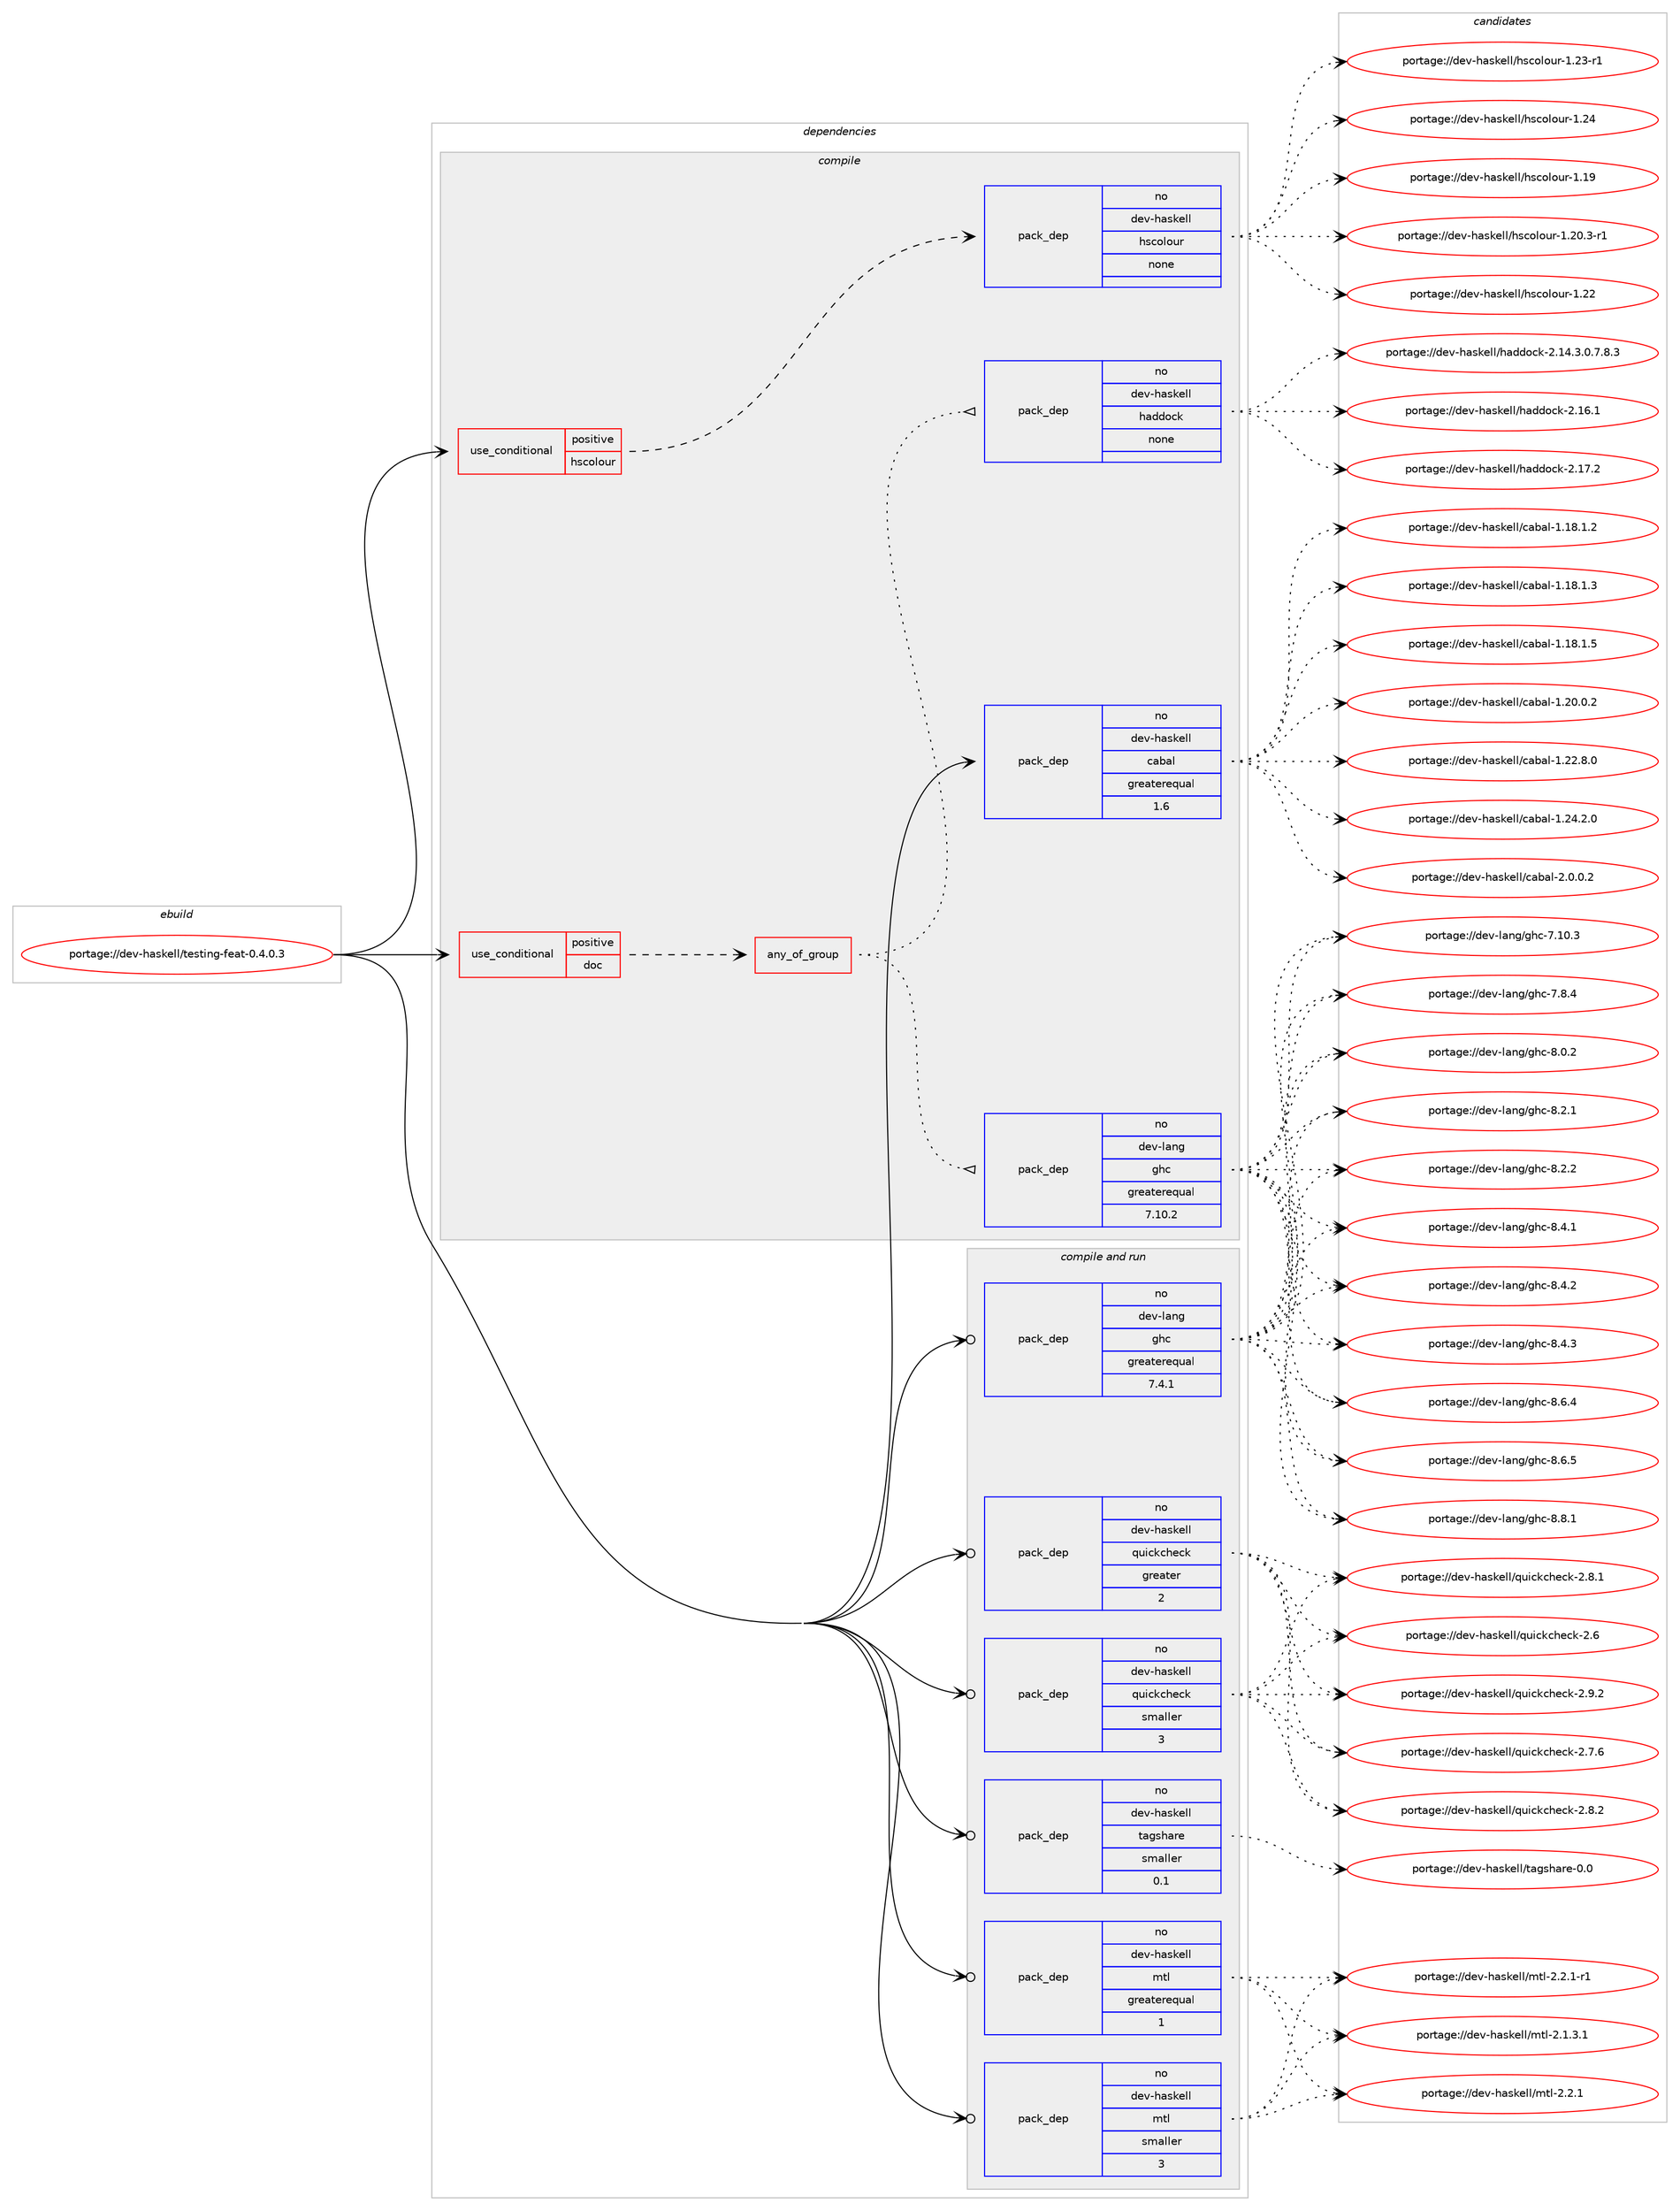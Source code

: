 digraph prolog {

# *************
# Graph options
# *************

newrank=true;
concentrate=true;
compound=true;
graph [rankdir=LR,fontname=Helvetica,fontsize=10,ranksep=1.5];#, ranksep=2.5, nodesep=0.2];
edge  [arrowhead=vee];
node  [fontname=Helvetica,fontsize=10];

# **********
# The ebuild
# **********

subgraph cluster_leftcol {
color=gray;
rank=same;
label=<<i>ebuild</i>>;
id [label="portage://dev-haskell/testing-feat-0.4.0.3", color=red, width=4, href="../dev-haskell/testing-feat-0.4.0.3.svg"];
}

# ****************
# The dependencies
# ****************

subgraph cluster_midcol {
color=gray;
label=<<i>dependencies</i>>;
subgraph cluster_compile {
fillcolor="#eeeeee";
style=filled;
label=<<i>compile</i>>;
subgraph cond17275 {
dependency80965 [label=<<TABLE BORDER="0" CELLBORDER="1" CELLSPACING="0" CELLPADDING="4"><TR><TD ROWSPAN="3" CELLPADDING="10">use_conditional</TD></TR><TR><TD>positive</TD></TR><TR><TD>doc</TD></TR></TABLE>>, shape=none, color=red];
subgraph any2425 {
dependency80966 [label=<<TABLE BORDER="0" CELLBORDER="1" CELLSPACING="0" CELLPADDING="4"><TR><TD CELLPADDING="10">any_of_group</TD></TR></TABLE>>, shape=none, color=red];subgraph pack61208 {
dependency80967 [label=<<TABLE BORDER="0" CELLBORDER="1" CELLSPACING="0" CELLPADDING="4" WIDTH="220"><TR><TD ROWSPAN="6" CELLPADDING="30">pack_dep</TD></TR><TR><TD WIDTH="110">no</TD></TR><TR><TD>dev-haskell</TD></TR><TR><TD>haddock</TD></TR><TR><TD>none</TD></TR><TR><TD></TD></TR></TABLE>>, shape=none, color=blue];
}
dependency80966:e -> dependency80967:w [weight=20,style="dotted",arrowhead="oinv"];
subgraph pack61209 {
dependency80968 [label=<<TABLE BORDER="0" CELLBORDER="1" CELLSPACING="0" CELLPADDING="4" WIDTH="220"><TR><TD ROWSPAN="6" CELLPADDING="30">pack_dep</TD></TR><TR><TD WIDTH="110">no</TD></TR><TR><TD>dev-lang</TD></TR><TR><TD>ghc</TD></TR><TR><TD>greaterequal</TD></TR><TR><TD>7.10.2</TD></TR></TABLE>>, shape=none, color=blue];
}
dependency80966:e -> dependency80968:w [weight=20,style="dotted",arrowhead="oinv"];
}
dependency80965:e -> dependency80966:w [weight=20,style="dashed",arrowhead="vee"];
}
id:e -> dependency80965:w [weight=20,style="solid",arrowhead="vee"];
subgraph cond17276 {
dependency80969 [label=<<TABLE BORDER="0" CELLBORDER="1" CELLSPACING="0" CELLPADDING="4"><TR><TD ROWSPAN="3" CELLPADDING="10">use_conditional</TD></TR><TR><TD>positive</TD></TR><TR><TD>hscolour</TD></TR></TABLE>>, shape=none, color=red];
subgraph pack61210 {
dependency80970 [label=<<TABLE BORDER="0" CELLBORDER="1" CELLSPACING="0" CELLPADDING="4" WIDTH="220"><TR><TD ROWSPAN="6" CELLPADDING="30">pack_dep</TD></TR><TR><TD WIDTH="110">no</TD></TR><TR><TD>dev-haskell</TD></TR><TR><TD>hscolour</TD></TR><TR><TD>none</TD></TR><TR><TD></TD></TR></TABLE>>, shape=none, color=blue];
}
dependency80969:e -> dependency80970:w [weight=20,style="dashed",arrowhead="vee"];
}
id:e -> dependency80969:w [weight=20,style="solid",arrowhead="vee"];
subgraph pack61211 {
dependency80971 [label=<<TABLE BORDER="0" CELLBORDER="1" CELLSPACING="0" CELLPADDING="4" WIDTH="220"><TR><TD ROWSPAN="6" CELLPADDING="30">pack_dep</TD></TR><TR><TD WIDTH="110">no</TD></TR><TR><TD>dev-haskell</TD></TR><TR><TD>cabal</TD></TR><TR><TD>greaterequal</TD></TR><TR><TD>1.6</TD></TR></TABLE>>, shape=none, color=blue];
}
id:e -> dependency80971:w [weight=20,style="solid",arrowhead="vee"];
}
subgraph cluster_compileandrun {
fillcolor="#eeeeee";
style=filled;
label=<<i>compile and run</i>>;
subgraph pack61212 {
dependency80972 [label=<<TABLE BORDER="0" CELLBORDER="1" CELLSPACING="0" CELLPADDING="4" WIDTH="220"><TR><TD ROWSPAN="6" CELLPADDING="30">pack_dep</TD></TR><TR><TD WIDTH="110">no</TD></TR><TR><TD>dev-haskell</TD></TR><TR><TD>mtl</TD></TR><TR><TD>greaterequal</TD></TR><TR><TD>1</TD></TR></TABLE>>, shape=none, color=blue];
}
id:e -> dependency80972:w [weight=20,style="solid",arrowhead="odotvee"];
subgraph pack61213 {
dependency80973 [label=<<TABLE BORDER="0" CELLBORDER="1" CELLSPACING="0" CELLPADDING="4" WIDTH="220"><TR><TD ROWSPAN="6" CELLPADDING="30">pack_dep</TD></TR><TR><TD WIDTH="110">no</TD></TR><TR><TD>dev-haskell</TD></TR><TR><TD>mtl</TD></TR><TR><TD>smaller</TD></TR><TR><TD>3</TD></TR></TABLE>>, shape=none, color=blue];
}
id:e -> dependency80973:w [weight=20,style="solid",arrowhead="odotvee"];
subgraph pack61214 {
dependency80974 [label=<<TABLE BORDER="0" CELLBORDER="1" CELLSPACING="0" CELLPADDING="4" WIDTH="220"><TR><TD ROWSPAN="6" CELLPADDING="30">pack_dep</TD></TR><TR><TD WIDTH="110">no</TD></TR><TR><TD>dev-haskell</TD></TR><TR><TD>quickcheck</TD></TR><TR><TD>greater</TD></TR><TR><TD>2</TD></TR></TABLE>>, shape=none, color=blue];
}
id:e -> dependency80974:w [weight=20,style="solid",arrowhead="odotvee"];
subgraph pack61215 {
dependency80975 [label=<<TABLE BORDER="0" CELLBORDER="1" CELLSPACING="0" CELLPADDING="4" WIDTH="220"><TR><TD ROWSPAN="6" CELLPADDING="30">pack_dep</TD></TR><TR><TD WIDTH="110">no</TD></TR><TR><TD>dev-haskell</TD></TR><TR><TD>quickcheck</TD></TR><TR><TD>smaller</TD></TR><TR><TD>3</TD></TR></TABLE>>, shape=none, color=blue];
}
id:e -> dependency80975:w [weight=20,style="solid",arrowhead="odotvee"];
subgraph pack61216 {
dependency80976 [label=<<TABLE BORDER="0" CELLBORDER="1" CELLSPACING="0" CELLPADDING="4" WIDTH="220"><TR><TD ROWSPAN="6" CELLPADDING="30">pack_dep</TD></TR><TR><TD WIDTH="110">no</TD></TR><TR><TD>dev-haskell</TD></TR><TR><TD>tagshare</TD></TR><TR><TD>smaller</TD></TR><TR><TD>0.1</TD></TR></TABLE>>, shape=none, color=blue];
}
id:e -> dependency80976:w [weight=20,style="solid",arrowhead="odotvee"];
subgraph pack61217 {
dependency80977 [label=<<TABLE BORDER="0" CELLBORDER="1" CELLSPACING="0" CELLPADDING="4" WIDTH="220"><TR><TD ROWSPAN="6" CELLPADDING="30">pack_dep</TD></TR><TR><TD WIDTH="110">no</TD></TR><TR><TD>dev-lang</TD></TR><TR><TD>ghc</TD></TR><TR><TD>greaterequal</TD></TR><TR><TD>7.4.1</TD></TR></TABLE>>, shape=none, color=blue];
}
id:e -> dependency80977:w [weight=20,style="solid",arrowhead="odotvee"];
}
subgraph cluster_run {
fillcolor="#eeeeee";
style=filled;
label=<<i>run</i>>;
}
}

# **************
# The candidates
# **************

subgraph cluster_choices {
rank=same;
color=gray;
label=<<i>candidates</i>>;

subgraph choice61208 {
color=black;
nodesep=1;
choiceportage1001011184510497115107101108108471049710010011199107455046495246514648465546564651 [label="portage://dev-haskell/haddock-2.14.3.0.7.8.3", color=red, width=4,href="../dev-haskell/haddock-2.14.3.0.7.8.3.svg"];
choiceportage100101118451049711510710110810847104971001001119910745504649544649 [label="portage://dev-haskell/haddock-2.16.1", color=red, width=4,href="../dev-haskell/haddock-2.16.1.svg"];
choiceportage100101118451049711510710110810847104971001001119910745504649554650 [label="portage://dev-haskell/haddock-2.17.2", color=red, width=4,href="../dev-haskell/haddock-2.17.2.svg"];
dependency80967:e -> choiceportage1001011184510497115107101108108471049710010011199107455046495246514648465546564651:w [style=dotted,weight="100"];
dependency80967:e -> choiceportage100101118451049711510710110810847104971001001119910745504649544649:w [style=dotted,weight="100"];
dependency80967:e -> choiceportage100101118451049711510710110810847104971001001119910745504649554650:w [style=dotted,weight="100"];
}
subgraph choice61209 {
color=black;
nodesep=1;
choiceportage1001011184510897110103471031049945554649484651 [label="portage://dev-lang/ghc-7.10.3", color=red, width=4,href="../dev-lang/ghc-7.10.3.svg"];
choiceportage10010111845108971101034710310499455546564652 [label="portage://dev-lang/ghc-7.8.4", color=red, width=4,href="../dev-lang/ghc-7.8.4.svg"];
choiceportage10010111845108971101034710310499455646484650 [label="portage://dev-lang/ghc-8.0.2", color=red, width=4,href="../dev-lang/ghc-8.0.2.svg"];
choiceportage10010111845108971101034710310499455646504649 [label="portage://dev-lang/ghc-8.2.1", color=red, width=4,href="../dev-lang/ghc-8.2.1.svg"];
choiceportage10010111845108971101034710310499455646504650 [label="portage://dev-lang/ghc-8.2.2", color=red, width=4,href="../dev-lang/ghc-8.2.2.svg"];
choiceportage10010111845108971101034710310499455646524649 [label="portage://dev-lang/ghc-8.4.1", color=red, width=4,href="../dev-lang/ghc-8.4.1.svg"];
choiceportage10010111845108971101034710310499455646524650 [label="portage://dev-lang/ghc-8.4.2", color=red, width=4,href="../dev-lang/ghc-8.4.2.svg"];
choiceportage10010111845108971101034710310499455646524651 [label="portage://dev-lang/ghc-8.4.3", color=red, width=4,href="../dev-lang/ghc-8.4.3.svg"];
choiceportage10010111845108971101034710310499455646544652 [label="portage://dev-lang/ghc-8.6.4", color=red, width=4,href="../dev-lang/ghc-8.6.4.svg"];
choiceportage10010111845108971101034710310499455646544653 [label="portage://dev-lang/ghc-8.6.5", color=red, width=4,href="../dev-lang/ghc-8.6.5.svg"];
choiceportage10010111845108971101034710310499455646564649 [label="portage://dev-lang/ghc-8.8.1", color=red, width=4,href="../dev-lang/ghc-8.8.1.svg"];
dependency80968:e -> choiceportage1001011184510897110103471031049945554649484651:w [style=dotted,weight="100"];
dependency80968:e -> choiceportage10010111845108971101034710310499455546564652:w [style=dotted,weight="100"];
dependency80968:e -> choiceportage10010111845108971101034710310499455646484650:w [style=dotted,weight="100"];
dependency80968:e -> choiceportage10010111845108971101034710310499455646504649:w [style=dotted,weight="100"];
dependency80968:e -> choiceportage10010111845108971101034710310499455646504650:w [style=dotted,weight="100"];
dependency80968:e -> choiceportage10010111845108971101034710310499455646524649:w [style=dotted,weight="100"];
dependency80968:e -> choiceportage10010111845108971101034710310499455646524650:w [style=dotted,weight="100"];
dependency80968:e -> choiceportage10010111845108971101034710310499455646524651:w [style=dotted,weight="100"];
dependency80968:e -> choiceportage10010111845108971101034710310499455646544652:w [style=dotted,weight="100"];
dependency80968:e -> choiceportage10010111845108971101034710310499455646544653:w [style=dotted,weight="100"];
dependency80968:e -> choiceportage10010111845108971101034710310499455646564649:w [style=dotted,weight="100"];
}
subgraph choice61210 {
color=black;
nodesep=1;
choiceportage100101118451049711510710110810847104115991111081111171144549464957 [label="portage://dev-haskell/hscolour-1.19", color=red, width=4,href="../dev-haskell/hscolour-1.19.svg"];
choiceportage10010111845104971151071011081084710411599111108111117114454946504846514511449 [label="portage://dev-haskell/hscolour-1.20.3-r1", color=red, width=4,href="../dev-haskell/hscolour-1.20.3-r1.svg"];
choiceportage100101118451049711510710110810847104115991111081111171144549465050 [label="portage://dev-haskell/hscolour-1.22", color=red, width=4,href="../dev-haskell/hscolour-1.22.svg"];
choiceportage1001011184510497115107101108108471041159911110811111711445494650514511449 [label="portage://dev-haskell/hscolour-1.23-r1", color=red, width=4,href="../dev-haskell/hscolour-1.23-r1.svg"];
choiceportage100101118451049711510710110810847104115991111081111171144549465052 [label="portage://dev-haskell/hscolour-1.24", color=red, width=4,href="../dev-haskell/hscolour-1.24.svg"];
dependency80970:e -> choiceportage100101118451049711510710110810847104115991111081111171144549464957:w [style=dotted,weight="100"];
dependency80970:e -> choiceportage10010111845104971151071011081084710411599111108111117114454946504846514511449:w [style=dotted,weight="100"];
dependency80970:e -> choiceportage100101118451049711510710110810847104115991111081111171144549465050:w [style=dotted,weight="100"];
dependency80970:e -> choiceportage1001011184510497115107101108108471041159911110811111711445494650514511449:w [style=dotted,weight="100"];
dependency80970:e -> choiceportage100101118451049711510710110810847104115991111081111171144549465052:w [style=dotted,weight="100"];
}
subgraph choice61211 {
color=black;
nodesep=1;
choiceportage10010111845104971151071011081084799979897108454946495646494650 [label="portage://dev-haskell/cabal-1.18.1.2", color=red, width=4,href="../dev-haskell/cabal-1.18.1.2.svg"];
choiceportage10010111845104971151071011081084799979897108454946495646494651 [label="portage://dev-haskell/cabal-1.18.1.3", color=red, width=4,href="../dev-haskell/cabal-1.18.1.3.svg"];
choiceportage10010111845104971151071011081084799979897108454946495646494653 [label="portage://dev-haskell/cabal-1.18.1.5", color=red, width=4,href="../dev-haskell/cabal-1.18.1.5.svg"];
choiceportage10010111845104971151071011081084799979897108454946504846484650 [label="portage://dev-haskell/cabal-1.20.0.2", color=red, width=4,href="../dev-haskell/cabal-1.20.0.2.svg"];
choiceportage10010111845104971151071011081084799979897108454946505046564648 [label="portage://dev-haskell/cabal-1.22.8.0", color=red, width=4,href="../dev-haskell/cabal-1.22.8.0.svg"];
choiceportage10010111845104971151071011081084799979897108454946505246504648 [label="portage://dev-haskell/cabal-1.24.2.0", color=red, width=4,href="../dev-haskell/cabal-1.24.2.0.svg"];
choiceportage100101118451049711510710110810847999798971084550464846484650 [label="portage://dev-haskell/cabal-2.0.0.2", color=red, width=4,href="../dev-haskell/cabal-2.0.0.2.svg"];
dependency80971:e -> choiceportage10010111845104971151071011081084799979897108454946495646494650:w [style=dotted,weight="100"];
dependency80971:e -> choiceportage10010111845104971151071011081084799979897108454946495646494651:w [style=dotted,weight="100"];
dependency80971:e -> choiceportage10010111845104971151071011081084799979897108454946495646494653:w [style=dotted,weight="100"];
dependency80971:e -> choiceportage10010111845104971151071011081084799979897108454946504846484650:w [style=dotted,weight="100"];
dependency80971:e -> choiceportage10010111845104971151071011081084799979897108454946505046564648:w [style=dotted,weight="100"];
dependency80971:e -> choiceportage10010111845104971151071011081084799979897108454946505246504648:w [style=dotted,weight="100"];
dependency80971:e -> choiceportage100101118451049711510710110810847999798971084550464846484650:w [style=dotted,weight="100"];
}
subgraph choice61212 {
color=black;
nodesep=1;
choiceportage1001011184510497115107101108108471091161084550464946514649 [label="portage://dev-haskell/mtl-2.1.3.1", color=red, width=4,href="../dev-haskell/mtl-2.1.3.1.svg"];
choiceportage100101118451049711510710110810847109116108455046504649 [label="portage://dev-haskell/mtl-2.2.1", color=red, width=4,href="../dev-haskell/mtl-2.2.1.svg"];
choiceportage1001011184510497115107101108108471091161084550465046494511449 [label="portage://dev-haskell/mtl-2.2.1-r1", color=red, width=4,href="../dev-haskell/mtl-2.2.1-r1.svg"];
dependency80972:e -> choiceportage1001011184510497115107101108108471091161084550464946514649:w [style=dotted,weight="100"];
dependency80972:e -> choiceportage100101118451049711510710110810847109116108455046504649:w [style=dotted,weight="100"];
dependency80972:e -> choiceportage1001011184510497115107101108108471091161084550465046494511449:w [style=dotted,weight="100"];
}
subgraph choice61213 {
color=black;
nodesep=1;
choiceportage1001011184510497115107101108108471091161084550464946514649 [label="portage://dev-haskell/mtl-2.1.3.1", color=red, width=4,href="../dev-haskell/mtl-2.1.3.1.svg"];
choiceportage100101118451049711510710110810847109116108455046504649 [label="portage://dev-haskell/mtl-2.2.1", color=red, width=4,href="../dev-haskell/mtl-2.2.1.svg"];
choiceportage1001011184510497115107101108108471091161084550465046494511449 [label="portage://dev-haskell/mtl-2.2.1-r1", color=red, width=4,href="../dev-haskell/mtl-2.2.1-r1.svg"];
dependency80973:e -> choiceportage1001011184510497115107101108108471091161084550464946514649:w [style=dotted,weight="100"];
dependency80973:e -> choiceportage100101118451049711510710110810847109116108455046504649:w [style=dotted,weight="100"];
dependency80973:e -> choiceportage1001011184510497115107101108108471091161084550465046494511449:w [style=dotted,weight="100"];
}
subgraph choice61214 {
color=black;
nodesep=1;
choiceportage10010111845104971151071011081084711311710599107991041019910745504654 [label="portage://dev-haskell/quickcheck-2.6", color=red, width=4,href="../dev-haskell/quickcheck-2.6.svg"];
choiceportage100101118451049711510710110810847113117105991079910410199107455046554654 [label="portage://dev-haskell/quickcheck-2.7.6", color=red, width=4,href="../dev-haskell/quickcheck-2.7.6.svg"];
choiceportage100101118451049711510710110810847113117105991079910410199107455046564649 [label="portage://dev-haskell/quickcheck-2.8.1", color=red, width=4,href="../dev-haskell/quickcheck-2.8.1.svg"];
choiceportage100101118451049711510710110810847113117105991079910410199107455046564650 [label="portage://dev-haskell/quickcheck-2.8.2", color=red, width=4,href="../dev-haskell/quickcheck-2.8.2.svg"];
choiceportage100101118451049711510710110810847113117105991079910410199107455046574650 [label="portage://dev-haskell/quickcheck-2.9.2", color=red, width=4,href="../dev-haskell/quickcheck-2.9.2.svg"];
dependency80974:e -> choiceportage10010111845104971151071011081084711311710599107991041019910745504654:w [style=dotted,weight="100"];
dependency80974:e -> choiceportage100101118451049711510710110810847113117105991079910410199107455046554654:w [style=dotted,weight="100"];
dependency80974:e -> choiceportage100101118451049711510710110810847113117105991079910410199107455046564649:w [style=dotted,weight="100"];
dependency80974:e -> choiceportage100101118451049711510710110810847113117105991079910410199107455046564650:w [style=dotted,weight="100"];
dependency80974:e -> choiceportage100101118451049711510710110810847113117105991079910410199107455046574650:w [style=dotted,weight="100"];
}
subgraph choice61215 {
color=black;
nodesep=1;
choiceportage10010111845104971151071011081084711311710599107991041019910745504654 [label="portage://dev-haskell/quickcheck-2.6", color=red, width=4,href="../dev-haskell/quickcheck-2.6.svg"];
choiceportage100101118451049711510710110810847113117105991079910410199107455046554654 [label="portage://dev-haskell/quickcheck-2.7.6", color=red, width=4,href="../dev-haskell/quickcheck-2.7.6.svg"];
choiceportage100101118451049711510710110810847113117105991079910410199107455046564649 [label="portage://dev-haskell/quickcheck-2.8.1", color=red, width=4,href="../dev-haskell/quickcheck-2.8.1.svg"];
choiceportage100101118451049711510710110810847113117105991079910410199107455046564650 [label="portage://dev-haskell/quickcheck-2.8.2", color=red, width=4,href="../dev-haskell/quickcheck-2.8.2.svg"];
choiceportage100101118451049711510710110810847113117105991079910410199107455046574650 [label="portage://dev-haskell/quickcheck-2.9.2", color=red, width=4,href="../dev-haskell/quickcheck-2.9.2.svg"];
dependency80975:e -> choiceportage10010111845104971151071011081084711311710599107991041019910745504654:w [style=dotted,weight="100"];
dependency80975:e -> choiceportage100101118451049711510710110810847113117105991079910410199107455046554654:w [style=dotted,weight="100"];
dependency80975:e -> choiceportage100101118451049711510710110810847113117105991079910410199107455046564649:w [style=dotted,weight="100"];
dependency80975:e -> choiceportage100101118451049711510710110810847113117105991079910410199107455046564650:w [style=dotted,weight="100"];
dependency80975:e -> choiceportage100101118451049711510710110810847113117105991079910410199107455046574650:w [style=dotted,weight="100"];
}
subgraph choice61216 {
color=black;
nodesep=1;
choiceportage100101118451049711510710110810847116971031151049711410145484648 [label="portage://dev-haskell/tagshare-0.0", color=red, width=4,href="../dev-haskell/tagshare-0.0.svg"];
dependency80976:e -> choiceportage100101118451049711510710110810847116971031151049711410145484648:w [style=dotted,weight="100"];
}
subgraph choice61217 {
color=black;
nodesep=1;
choiceportage1001011184510897110103471031049945554649484651 [label="portage://dev-lang/ghc-7.10.3", color=red, width=4,href="../dev-lang/ghc-7.10.3.svg"];
choiceportage10010111845108971101034710310499455546564652 [label="portage://dev-lang/ghc-7.8.4", color=red, width=4,href="../dev-lang/ghc-7.8.4.svg"];
choiceportage10010111845108971101034710310499455646484650 [label="portage://dev-lang/ghc-8.0.2", color=red, width=4,href="../dev-lang/ghc-8.0.2.svg"];
choiceportage10010111845108971101034710310499455646504649 [label="portage://dev-lang/ghc-8.2.1", color=red, width=4,href="../dev-lang/ghc-8.2.1.svg"];
choiceportage10010111845108971101034710310499455646504650 [label="portage://dev-lang/ghc-8.2.2", color=red, width=4,href="../dev-lang/ghc-8.2.2.svg"];
choiceportage10010111845108971101034710310499455646524649 [label="portage://dev-lang/ghc-8.4.1", color=red, width=4,href="../dev-lang/ghc-8.4.1.svg"];
choiceportage10010111845108971101034710310499455646524650 [label="portage://dev-lang/ghc-8.4.2", color=red, width=4,href="../dev-lang/ghc-8.4.2.svg"];
choiceportage10010111845108971101034710310499455646524651 [label="portage://dev-lang/ghc-8.4.3", color=red, width=4,href="../dev-lang/ghc-8.4.3.svg"];
choiceportage10010111845108971101034710310499455646544652 [label="portage://dev-lang/ghc-8.6.4", color=red, width=4,href="../dev-lang/ghc-8.6.4.svg"];
choiceportage10010111845108971101034710310499455646544653 [label="portage://dev-lang/ghc-8.6.5", color=red, width=4,href="../dev-lang/ghc-8.6.5.svg"];
choiceportage10010111845108971101034710310499455646564649 [label="portage://dev-lang/ghc-8.8.1", color=red, width=4,href="../dev-lang/ghc-8.8.1.svg"];
dependency80977:e -> choiceportage1001011184510897110103471031049945554649484651:w [style=dotted,weight="100"];
dependency80977:e -> choiceportage10010111845108971101034710310499455546564652:w [style=dotted,weight="100"];
dependency80977:e -> choiceportage10010111845108971101034710310499455646484650:w [style=dotted,weight="100"];
dependency80977:e -> choiceportage10010111845108971101034710310499455646504649:w [style=dotted,weight="100"];
dependency80977:e -> choiceportage10010111845108971101034710310499455646504650:w [style=dotted,weight="100"];
dependency80977:e -> choiceportage10010111845108971101034710310499455646524649:w [style=dotted,weight="100"];
dependency80977:e -> choiceportage10010111845108971101034710310499455646524650:w [style=dotted,weight="100"];
dependency80977:e -> choiceportage10010111845108971101034710310499455646524651:w [style=dotted,weight="100"];
dependency80977:e -> choiceportage10010111845108971101034710310499455646544652:w [style=dotted,weight="100"];
dependency80977:e -> choiceportage10010111845108971101034710310499455646544653:w [style=dotted,weight="100"];
dependency80977:e -> choiceportage10010111845108971101034710310499455646564649:w [style=dotted,weight="100"];
}
}

}
